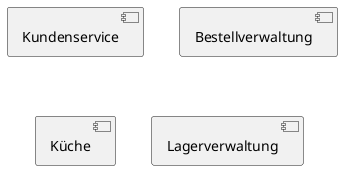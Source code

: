 @startuml
'https://plantuml.com/sequence-diagram

[Kundenservice] as Pikachu
[Bestellverwaltung] as Hoothoot
[Küche] as Glumanda
[Lagerverwaltung] as Enton


@enduml